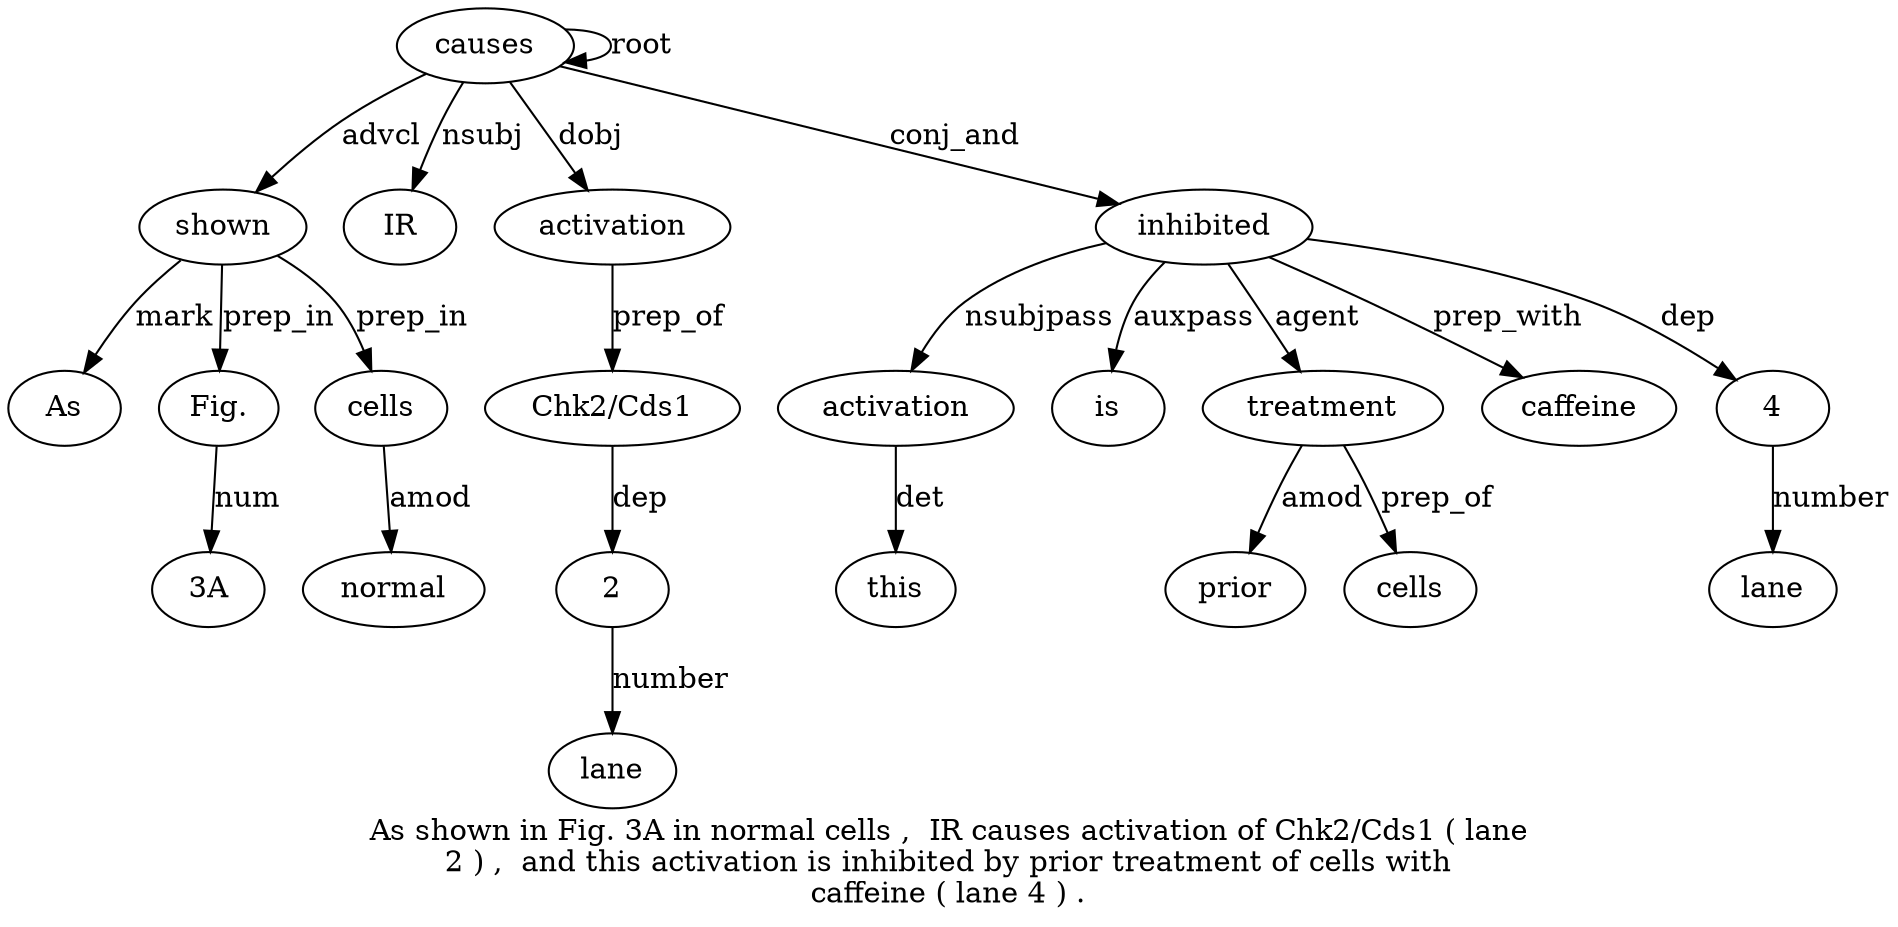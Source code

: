 digraph "As shown in Fig. 3A in normal cells ,  IR causes activation of Chk2/Cds1 ( lane 2 ) ,  and this activation is inhibited by prior treatment of cells with caffeine ( lane 4 ) ." {
label="As shown in Fig. 3A in normal cells ,  IR causes activation of Chk2/Cds1 ( lane
2 ) ,  and this activation is inhibited by prior treatment of cells with
caffeine ( lane 4 ) .";
shown2 [style=filled, fillcolor=white, label=shown];
As1 [style=filled, fillcolor=white, label=As];
shown2 -> As1  [label=mark];
causes11 [style=filled, fillcolor=white, label=causes];
causes11 -> shown2  [label=advcl];
"Fig.4" [style=filled, fillcolor=white, label="Fig."];
shown2 -> "Fig.4"  [label=prep_in];
"3A5" [style=filled, fillcolor=white, label="3A"];
"Fig.4" -> "3A5"  [label=num];
cells8 [style=filled, fillcolor=white, label=cells];
normal7 [style=filled, fillcolor=white, label=normal];
cells8 -> normal7  [label=amod];
shown2 -> cells8  [label=prep_in];
IR10 [style=filled, fillcolor=white, label=IR];
causes11 -> IR10  [label=nsubj];
causes11 -> causes11  [label=root];
activation12 [style=filled, fillcolor=white, label=activation];
causes11 -> activation12  [label=dobj];
"Chk2/Cds114" [style=filled, fillcolor=white, label="Chk2/Cds1"];
activation12 -> "Chk2/Cds114"  [label=prep_of];
217 [style=filled, fillcolor=white, label=2];
lane16 [style=filled, fillcolor=white, label=lane];
217 -> lane16  [label=number];
"Chk2/Cds114" -> 217  [label=dep];
activation22 [style=filled, fillcolor=white, label=activation];
this21 [style=filled, fillcolor=white, label=this];
activation22 -> this21  [label=det];
inhibited24 [style=filled, fillcolor=white, label=inhibited];
inhibited24 -> activation22  [label=nsubjpass];
is23 [style=filled, fillcolor=white, label=is];
inhibited24 -> is23  [label=auxpass];
causes11 -> inhibited24  [label=conj_and];
treatment27 [style=filled, fillcolor=white, label=treatment];
prior26 [style=filled, fillcolor=white, label=prior];
treatment27 -> prior26  [label=amod];
inhibited24 -> treatment27  [label=agent];
cells29 [style=filled, fillcolor=white, label=cells];
treatment27 -> cells29  [label=prep_of];
caffeine31 [style=filled, fillcolor=white, label=caffeine];
inhibited24 -> caffeine31  [label=prep_with];
43 [style=filled, fillcolor=white, label=4];
lane33 [style=filled, fillcolor=white, label=lane];
43 -> lane33  [label=number];
inhibited24 -> 43  [label=dep];
}
